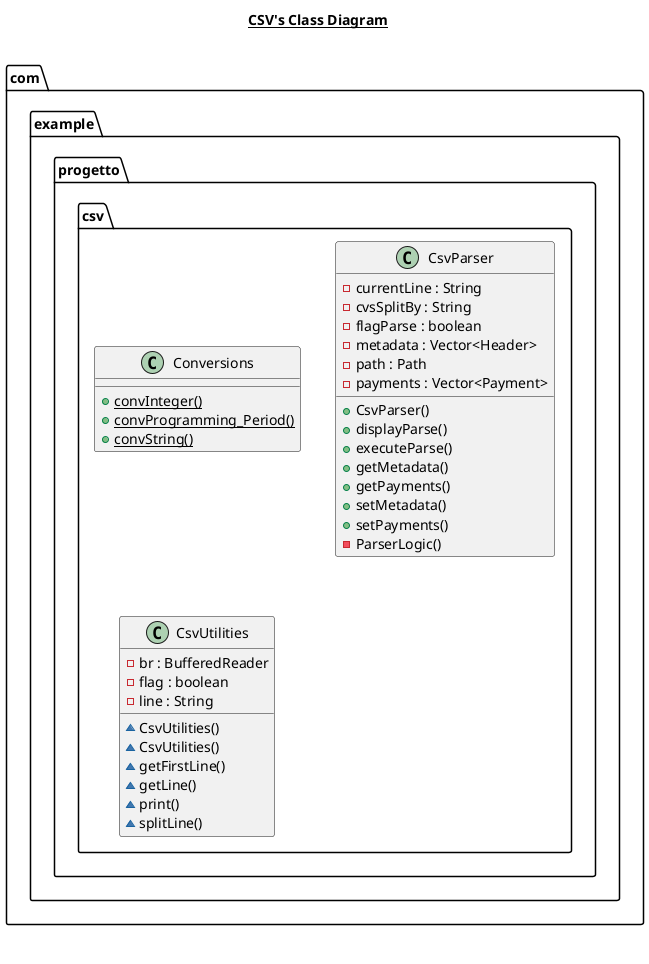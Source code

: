 @startuml

title __CSV's Class Diagram__\n

    namespace com.example.progetto {
      namespace csv {
        class com.example.progetto.csv.Conversions {
            {static} + convInteger()
            {static} + convProgramming_Period()
            {static} + convString()
        }
      }
  }
  

    namespace com.example.progetto {
      namespace csv {
        class com.example.progetto.csv.CsvParser {
            - currentLine : String
            - cvsSplitBy : String
            - flagParse : boolean
            - metadata : Vector<Header>
            - path : Path
            - payments : Vector<Payment>
            + CsvParser()
            + displayParse()
            + executeParse()
            + getMetadata()
            + getPayments()
            + setMetadata()
            + setPayments()
            - ParserLogic()
        }
      }
    }
  

    namespace com.example.progetto {
      namespace csv {
        class com.example.progetto.csv.CsvUtilities {
            - br : BufferedReader
            - flag : boolean
            - line : String
            ~ CsvUtilities()
            ~ CsvUtilities()
            ~ getFirstLine()
            ~ getLine()
            ~ print()
            ~ splitLine()
        }
      }
    }
  



right footer


endfooter

@enduml
